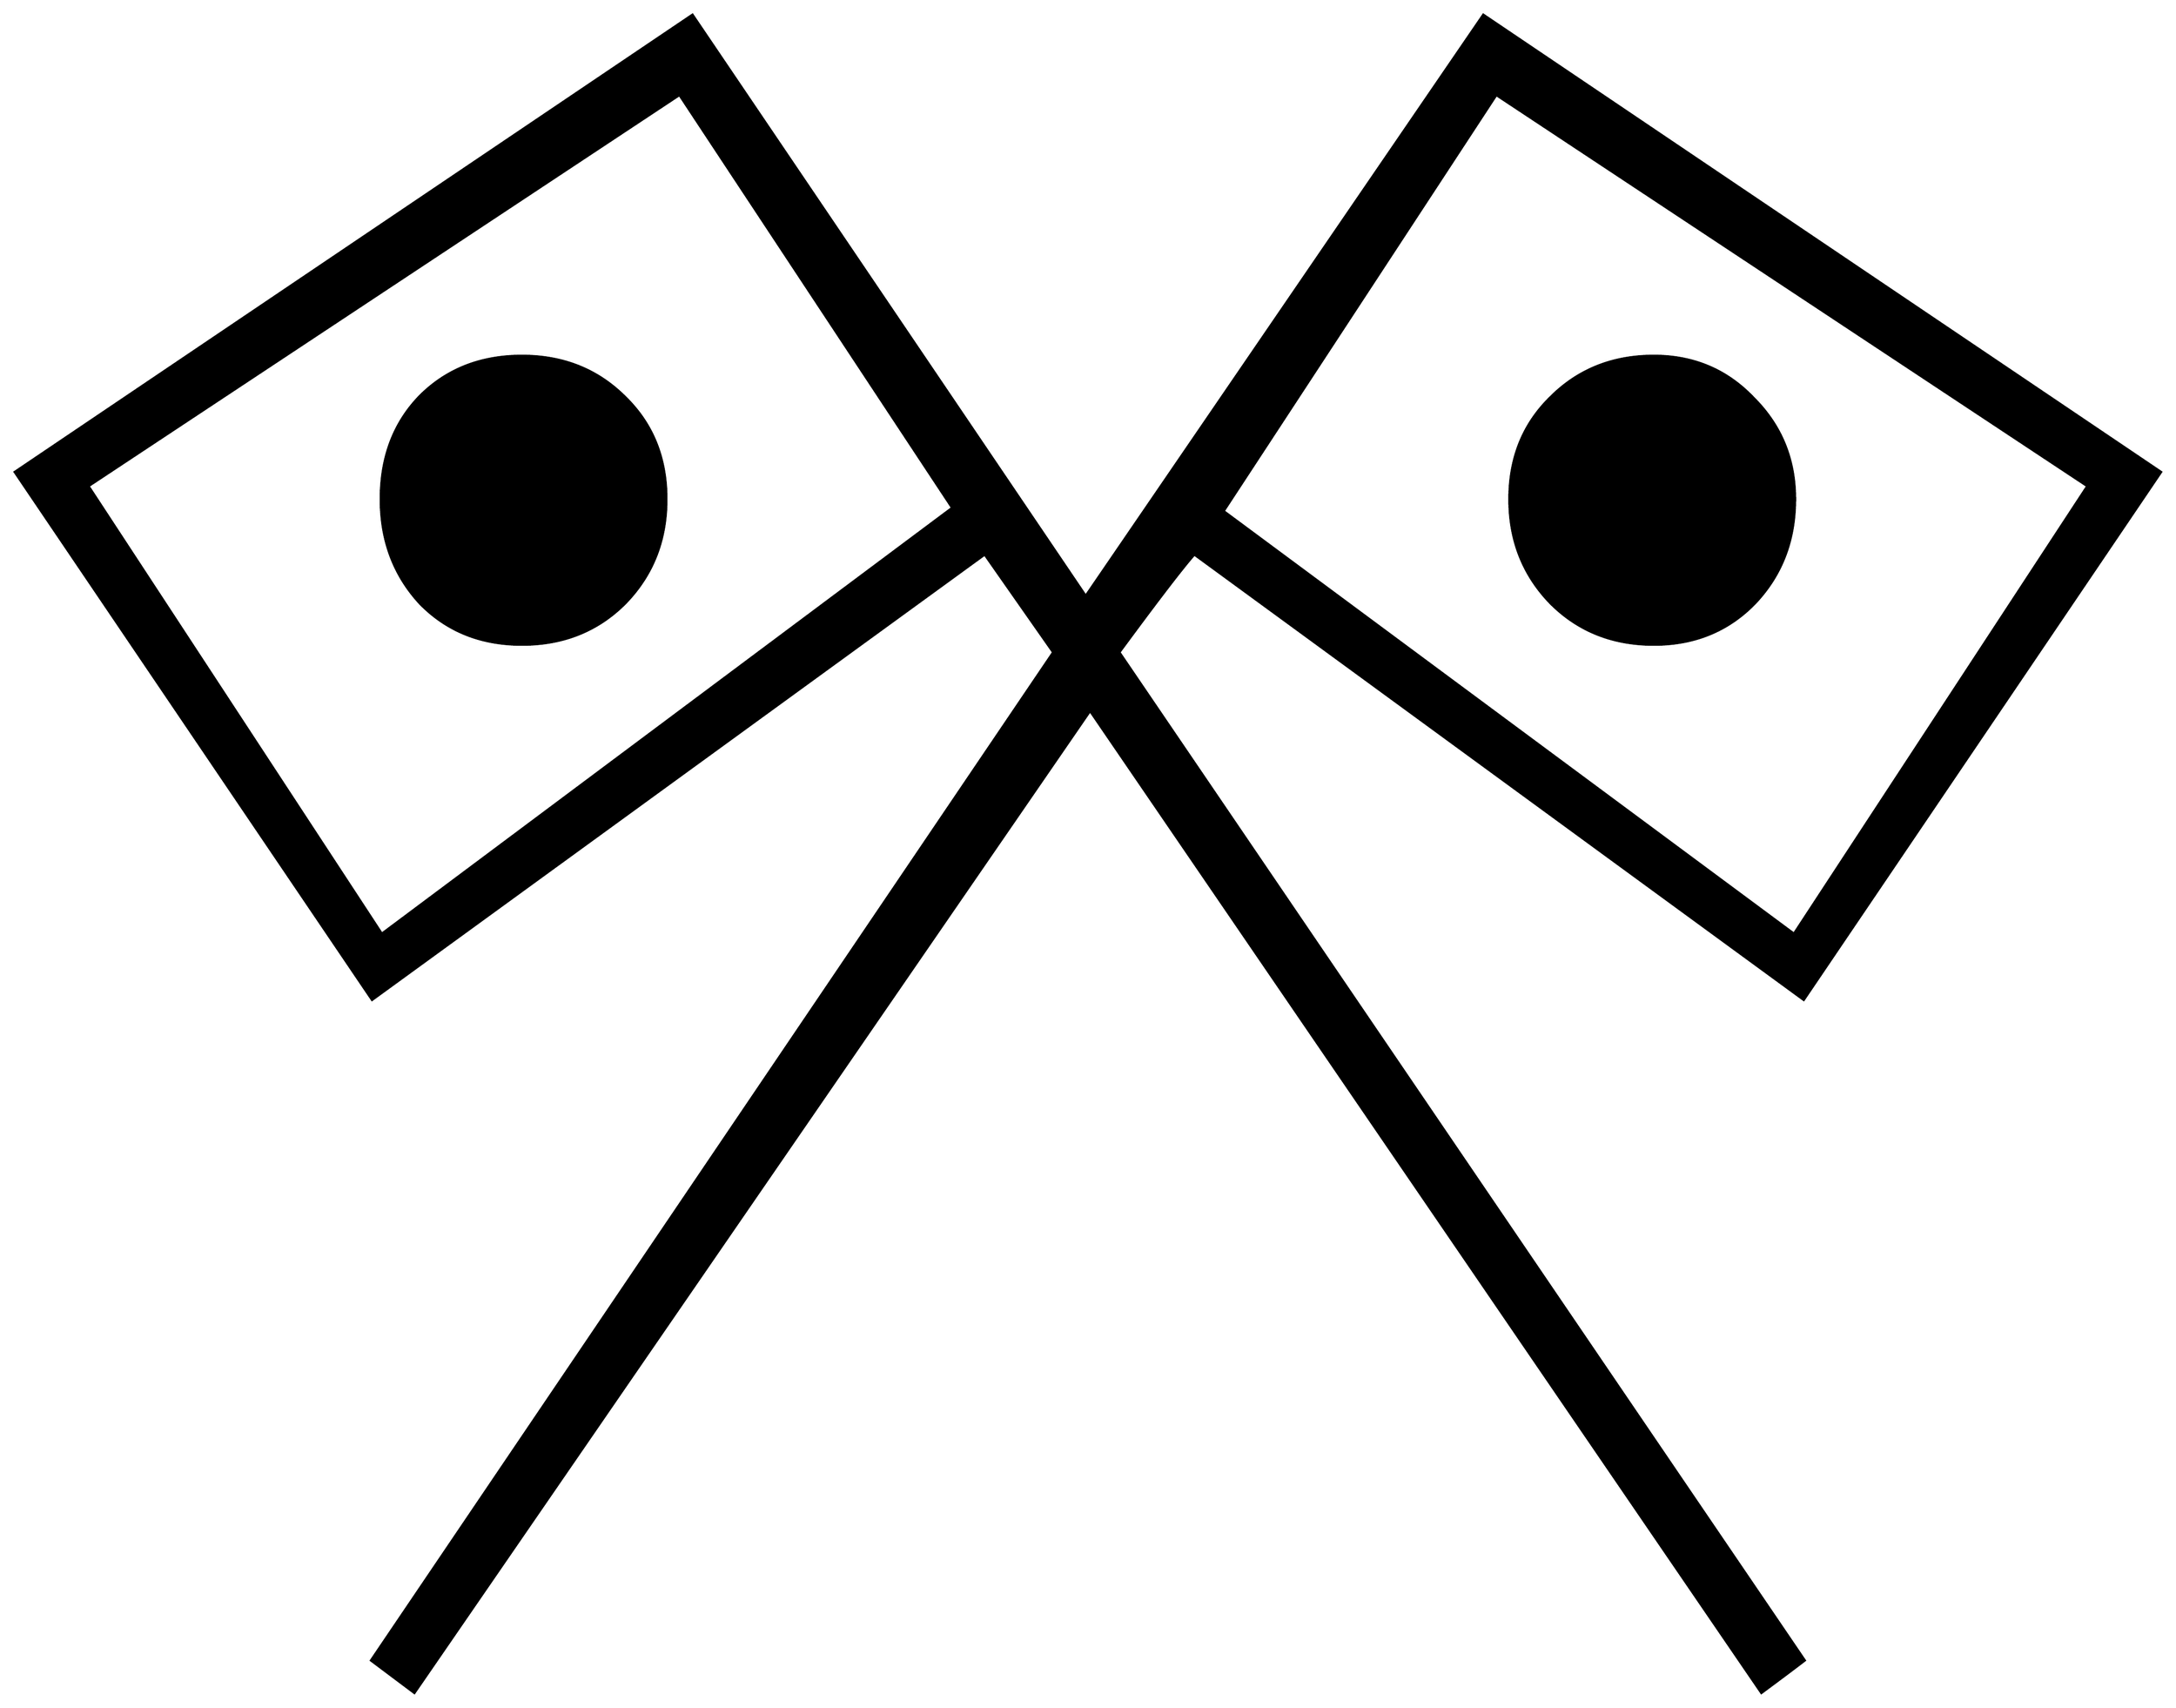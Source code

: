 


\begin{tikzpicture}[y=0.80pt, x=0.80pt, yscale=-1.0, xscale=1.0, inner sep=0pt, outer sep=0pt]
\begin{scope}[shift={(100.0,1697.0)},nonzero rule]
  \path[draw=.,fill=.,line width=1.600pt] (2058.0,-925.0) --
    (1729.0,-439.0) -- (1168.0,-849.0) .. controls
    (1157.333,-837.0) and (1134.333,-807.0) .. (1099.0,-759.0) --
    (1730.0,169.0) .. controls (1721.333,175.667) and (1708.0,185.667)
    .. (1690.0,199.0) -- (1072.0,-705.0) -- (450.0,199.0) --
    (410.0,169.0) -- (1038.0,-759.0) -- (975.0,-849.0) --
    (411.0,-439.0) -- (82.0,-925.0) -- (706.0,-1346.0) --
    (1068.0,-811.0) -- (1434.0,-1346.0) -- (2058.0,-925.0) --
    cycle(1990.0,-912.0) -- (1446.0,-1272.0) -- (1195.0,-889.0)
    -- (1720.0,-500.0) -- (1990.0,-912.0) -- cycle(945.0,-892.0)
    -- (694.0,-1272.0) -- (150.0,-912.0) -- (420.0,-500.0) --
    (945.0,-892.0) -- cycle(1721.0,-900.0) .. controls
    (1721.0,-862.0) and (1708.667,-830.0) .. (1684.0,-804.0) ..
    controls (1659.333,-778.667) and (1628.333,-766.0) ..
    (1591.0,-766.0) .. controls (1553.0,-766.0) and
    (1521.333,-778.667) .. (1496.0,-804.0) .. controls
    (1470.667,-830.0) and (1458.0,-862.0) .. (1458.0,-900.0) ..
    controls (1458.0,-938.0) and (1470.667,-969.333) ..
    (1496.0,-994.0) .. controls (1521.333,-1019.333) and
    (1553.0,-1032.0) .. (1591.0,-1032.0) .. controls
    (1627.667,-1032.0) and (1658.333,-1019.0) .. (1683.0,-993.0) ..
    controls (1708.333,-967.667) and (1721.0,-936.667) ..
    (1721.0,-900.0) -- cycle(682.0,-900.0) .. controls
    (682.0,-862.0) and (669.333,-830.0) .. (644.0,-804.0) ..
    controls (618.667,-778.667) and (587.0,-766.0) .. (549.0,-766.0)
    .. controls (511.0,-766.0) and (479.667,-778.667) ..
    (455.0,-804.0) .. controls (431.0,-830.0) and (419.0,-862.0)
    .. (419.0,-900.0) .. controls (419.0,-938.667) and
    (431.0,-970.333) .. (455.0,-995.0) .. controls (479.667,-1019.667)
    and (511.0,-1032.0) .. (549.0,-1032.0) .. controls
    (587.0,-1032.0) and (618.667,-1019.333) .. (644.0,-994.0) ..
    controls (669.333,-969.333) and (682.0,-938.0) .. (682.0,-900.0)
    -- cycle;
\end{scope}

\end{tikzpicture}

